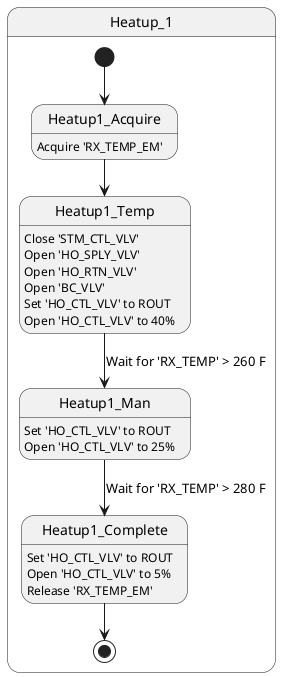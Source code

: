 @startuml
state Heatup_1{

[*] --> Heatup1_Acquire
Heatup1_Acquire: Acquire 'RX_TEMP_EM'


Heatup1_Acquire --> Heatup1_Temp
Heatup1_Temp: Close 'STM_CTL_VLV'
Heatup1_Temp: Open 'HO_SPLY_VLV'
Heatup1_Temp: Open 'HO_RTN_VLV'
Heatup1_Temp: Open 'BC_VLV'
Heatup1_Temp: Set 'HO_CTL_VLV' to ROUT
Heatup1_Temp: Open 'HO_CTL_VLV' to 40%

Heatup1_Temp --> Heatup1_Man: Wait for 'RX_TEMP' > 260 F
Heatup1_Man: Set 'HO_CTL_VLV' to ROUT
Heatup1_Man: Open 'HO_CTL_VLV' to 25%

Heatup1_Man --> Heatup1_Complete: Wait for 'RX_TEMP' > 280 F

Heatup1_Complete: Set 'HO_CTL_VLV' to ROUT
Heatup1_Complete: Open 'HO_CTL_VLV' to 5%
Heatup1_Complete: Release 'RX_TEMP_EM'

Heatup1_Complete --> [*]


}
@enduml